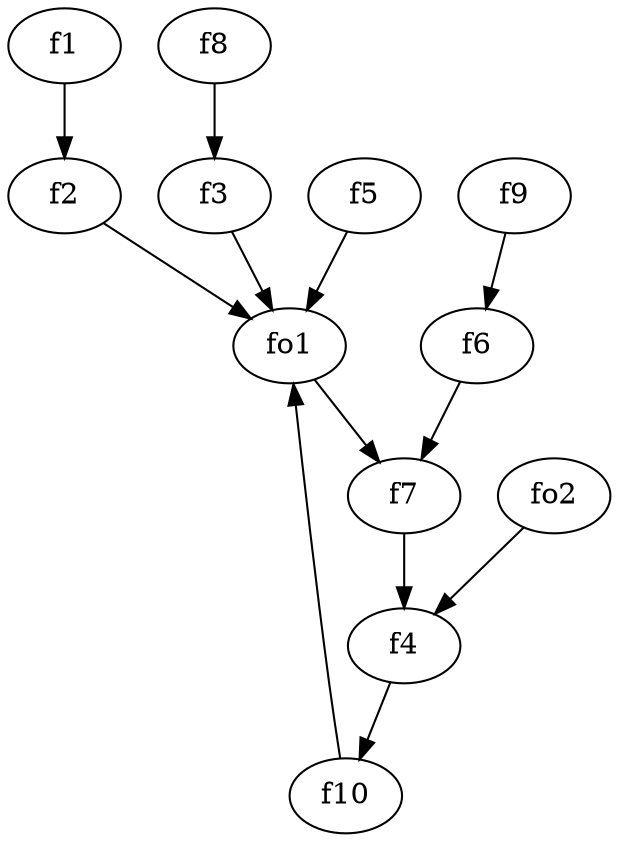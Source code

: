 strict digraph  {
f1;
f2;
f3;
f4;
f5;
f6;
f7;
f8;
f9;
f10;
fo1;
fo2;
f1 -> f2  [weight=2];
f2 -> fo1  [weight=2];
f3 -> fo1  [weight=2];
f4 -> f10  [weight=2];
f5 -> fo1  [weight=2];
f6 -> f7  [weight=2];
f7 -> f4  [weight=2];
f8 -> f3  [weight=2];
f9 -> f6  [weight=2];
f10 -> fo1  [weight=2];
fo1 -> f7  [weight=2];
fo2 -> f4  [weight=2];
}
